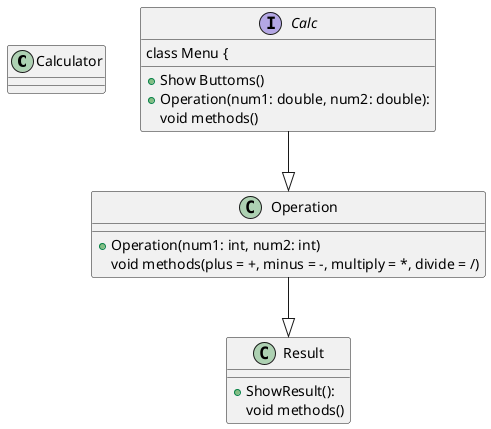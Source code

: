@startuml CalculatorAPP

class Calculator

interface Calc {
  +Show Buttoms()

class Menu {
  +Operation(num1: double, num2: double):
  void methods()
}

class Operation {
  +Operation(num1: int, num2: int)
  void methods(plus = +, minus = -, multiply = *, divide = /)
}

class Result {
  +ShowResult(): 
  void methods()
}

Calc --|> Operation
Operation --|> Result


@enduml